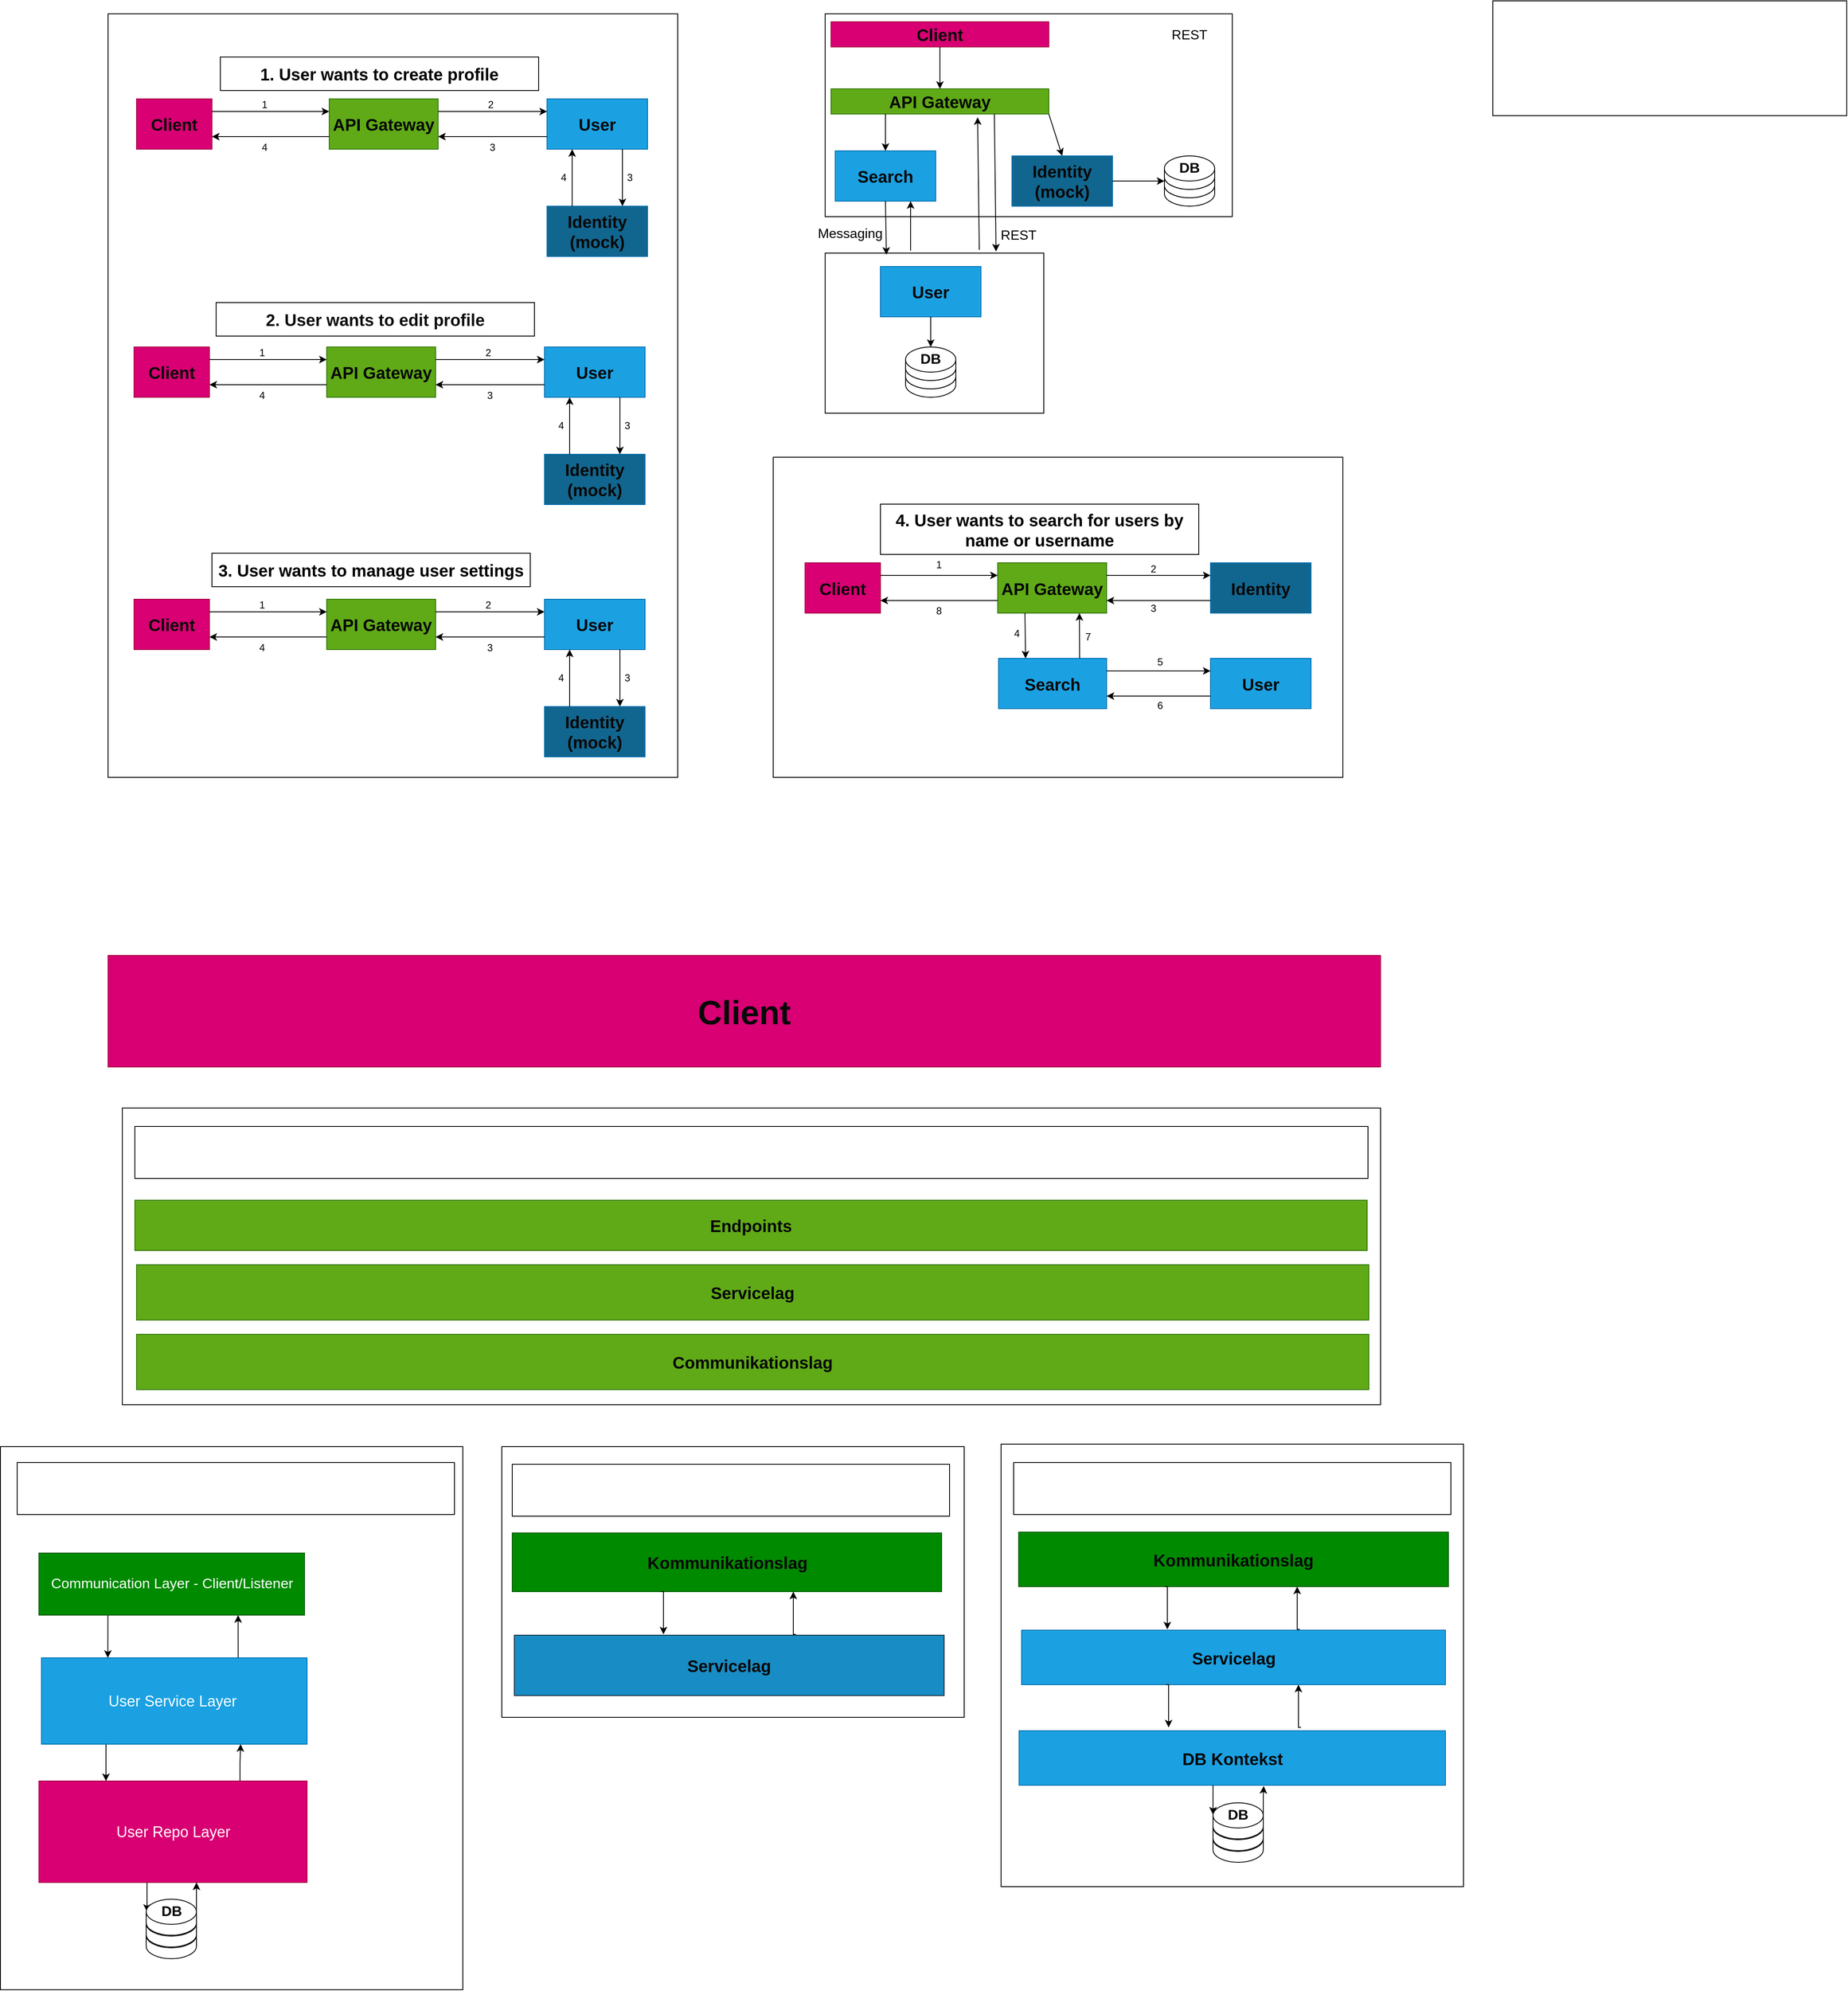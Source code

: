 <mxfile version="24.0.7" type="device">
  <diagram name="Page-1" id="fgIBBaPACrphNUb2yU_0">
    <mxGraphModel dx="1826" dy="351" grid="0" gridSize="10" guides="1" tooltips="1" connect="1" arrows="1" fold="1" page="0" pageScale="1" pageWidth="850" pageHeight="1100" math="0" shadow="0">
      <root>
        <mxCell id="0" />
        <mxCell id="1" parent="0" />
        <mxCell id="owzEQf_ZmD-1wl0CT55y-1" value="&lt;font color=&quot;#ffffff&quot;&gt;&lt;span style=&quot;font-size: 20px;&quot;&gt;&lt;b&gt;Search context&lt;/b&gt;&lt;/span&gt;&lt;/font&gt;" style="rounded=0;whiteSpace=wrap;html=1;flipV=0;flipH=1;direction=west;labelPosition=center;verticalLabelPosition=middle;align=center;verticalAlign=top;" vertex="1" parent="1">
          <mxGeometry x="982" y="763" width="261" height="191" as="geometry" />
        </mxCell>
        <mxCell id="bLynz7AUmZi9n8IFfakY-3" value="&lt;font color=&quot;#ffffff&quot;&gt;&lt;span style=&quot;font-size: 20px;&quot;&gt;&lt;b&gt;Search context&lt;/b&gt;&lt;/span&gt;&lt;/font&gt;" style="rounded=0;whiteSpace=wrap;html=1;flipV=0;flipH=1;direction=west;labelPosition=center;verticalLabelPosition=middle;align=center;verticalAlign=top;" parent="1" vertex="1">
          <mxGeometry x="1779" y="462" width="422.5" height="137" as="geometry" />
        </mxCell>
        <mxCell id="bLynz7AUmZi9n8IFfakY-1" value="&lt;font color=&quot;#ffffff&quot;&gt;&lt;span style=&quot;font-size: 20px;&quot;&gt;&lt;b&gt;Search context&lt;/b&gt;&lt;/span&gt;&lt;/font&gt;" style="rounded=0;whiteSpace=wrap;html=1;flipV=0;flipH=1;direction=west;labelPosition=center;verticalLabelPosition=middle;align=center;verticalAlign=top;" parent="1" vertex="1">
          <mxGeometry x="982" y="477.5" width="486" height="242" as="geometry" />
        </mxCell>
        <mxCell id="kWf70IJN_p3yiQGSxXuf-264" value="" style="rounded=0;whiteSpace=wrap;html=1;" parent="1" vertex="1">
          <mxGeometry x="1192" y="2184" width="552" height="528" as="geometry" />
        </mxCell>
        <mxCell id="kWf70IJN_p3yiQGSxXuf-134" value="&lt;font color=&quot;#ffffff&quot;&gt;&lt;span style=&quot;font-size: 20px;&quot;&gt;&lt;b&gt;Search context&lt;/b&gt;&lt;/span&gt;&lt;/font&gt;" style="rounded=0;whiteSpace=wrap;html=1;flipV=0;flipH=1;direction=west;labelPosition=center;verticalLabelPosition=middle;align=center;verticalAlign=top;" parent="1" vertex="1">
          <mxGeometry x="920" y="1006.5" width="680" height="382" as="geometry" />
        </mxCell>
        <mxCell id="kWf70IJN_p3yiQGSxXuf-133" value="&lt;font color=&quot;#ffffff&quot; size=&quot;1&quot;&gt;&lt;b style=&quot;font-size: 20px;&quot;&gt;User management context&lt;/b&gt;&lt;/font&gt;" style="rounded=0;whiteSpace=wrap;html=1;flipV=0;flipH=1;direction=west;labelPosition=center;verticalLabelPosition=middle;align=center;verticalAlign=top;" parent="1" vertex="1">
          <mxGeometry x="126" y="477.5" width="680" height="911" as="geometry" />
        </mxCell>
        <mxCell id="kWf70IJN_p3yiQGSxXuf-58" value="&lt;font size=&quot;1&quot; color=&quot;#080808&quot;&gt;&lt;b style=&quot;font-size: 20px;&quot;&gt;User&lt;/b&gt;&lt;/font&gt;" style="rounded=0;whiteSpace=wrap;html=1;fillColor=#1ba1e2;fontColor=#ffffff;strokeColor=#006EAF;" parent="1" vertex="1">
          <mxGeometry x="1048" y="779" width="120" height="60" as="geometry" />
        </mxCell>
        <mxCell id="kWf70IJN_p3yiQGSxXuf-60" value="&lt;font size=&quot;1&quot; color=&quot;#080808&quot;&gt;&lt;b style=&quot;font-size: 20px;&quot;&gt;Search&lt;/b&gt;&lt;/font&gt;" style="rounded=0;whiteSpace=wrap;html=1;fillColor=#1ba1e2;fontColor=#ffffff;strokeColor=#006EAF;" parent="1" vertex="1">
          <mxGeometry x="994" y="641" width="120" height="60" as="geometry" />
        </mxCell>
        <mxCell id="kWf70IJN_p3yiQGSxXuf-62" value="&lt;font size=&quot;1&quot; color=&quot;#080808&quot;&gt;&lt;b style=&quot;font-size: 20px;&quot;&gt;API Gateway&lt;/b&gt;&lt;/font&gt;" style="rounded=0;whiteSpace=wrap;html=1;fillColor=#60a917;fontColor=#ffffff;strokeColor=#2D7600;flipV=0;flipH=1;direction=west;labelPosition=center;verticalLabelPosition=middle;align=center;verticalAlign=middle;" parent="1" vertex="1">
          <mxGeometry x="989" y="567" width="260" height="30" as="geometry" />
        </mxCell>
        <mxCell id="kWf70IJN_p3yiQGSxXuf-64" value="&lt;font size=&quot;1&quot; color=&quot;#080808&quot;&gt;&lt;b style=&quot;font-size: 20px;&quot;&gt;Client&lt;/b&gt;&lt;/font&gt;" style="rounded=0;whiteSpace=wrap;html=1;fillColor=#d80073;fontColor=#ffffff;strokeColor=#A50040;flipV=0;flipH=1;direction=west;labelPosition=center;verticalLabelPosition=middle;align=center;verticalAlign=middle;" parent="1" vertex="1">
          <mxGeometry x="989" y="487" width="260" height="30" as="geometry" />
        </mxCell>
        <mxCell id="kWf70IJN_p3yiQGSxXuf-65" value="" style="endArrow=classic;html=1;rounded=0;exitX=0.5;exitY=0;exitDx=0;exitDy=0;entryX=0.5;entryY=1;entryDx=0;entryDy=0;" parent="1" source="kWf70IJN_p3yiQGSxXuf-64" target="kWf70IJN_p3yiQGSxXuf-62" edge="1">
          <mxGeometry width="50" height="50" relative="1" as="geometry">
            <mxPoint x="1321" y="687" as="sourcePoint" />
            <mxPoint x="1371" y="637" as="targetPoint" />
          </mxGeometry>
        </mxCell>
        <mxCell id="kWf70IJN_p3yiQGSxXuf-69" value="&lt;font size=&quot;1&quot;&gt;&lt;b style=&quot;font-size: 20px;&quot;&gt;1. User wants to create profile&lt;/b&gt;&lt;/font&gt;" style="rounded=0;whiteSpace=wrap;html=1;flipV=0;flipH=1;direction=west;labelPosition=center;verticalLabelPosition=middle;align=center;verticalAlign=middle;" parent="1" vertex="1">
          <mxGeometry x="260" y="529" width="380" height="40" as="geometry" />
        </mxCell>
        <mxCell id="kWf70IJN_p3yiQGSxXuf-70" value="&lt;font size=&quot;1&quot; color=&quot;#080808&quot;&gt;&lt;b style=&quot;font-size: 20px;&quot;&gt;Client&lt;/b&gt;&lt;/font&gt;" style="rounded=0;whiteSpace=wrap;html=1;fillColor=#d80073;fontColor=#ffffff;strokeColor=#A50040;flipV=0;flipH=1;direction=west;labelPosition=center;verticalLabelPosition=middle;align=center;verticalAlign=middle;" parent="1" vertex="1">
          <mxGeometry x="160" y="579" width="90" height="60" as="geometry" />
        </mxCell>
        <mxCell id="kWf70IJN_p3yiQGSxXuf-71" value="&lt;font size=&quot;1&quot; color=&quot;#080808&quot;&gt;&lt;b style=&quot;font-size: 20px;&quot;&gt;API Gateway&lt;/b&gt;&lt;/font&gt;" style="rounded=0;whiteSpace=wrap;html=1;fillColor=#60a917;fontColor=#ffffff;strokeColor=#2D7600;flipV=0;flipH=1;direction=west;labelPosition=center;verticalLabelPosition=middle;align=center;verticalAlign=middle;" parent="1" vertex="1">
          <mxGeometry x="390" y="579" width="130" height="60" as="geometry" />
        </mxCell>
        <mxCell id="kWf70IJN_p3yiQGSxXuf-72" value="" style="endArrow=classic;html=1;rounded=0;exitX=0;exitY=0.75;exitDx=0;exitDy=0;entryX=1;entryY=0.75;entryDx=0;entryDy=0;" parent="1" source="kWf70IJN_p3yiQGSxXuf-70" target="kWf70IJN_p3yiQGSxXuf-71" edge="1">
          <mxGeometry width="50" height="50" relative="1" as="geometry">
            <mxPoint x="570" y="709" as="sourcePoint" />
            <mxPoint x="620" y="659" as="targetPoint" />
          </mxGeometry>
        </mxCell>
        <mxCell id="kWf70IJN_p3yiQGSxXuf-73" value="" style="shape=cylinder3;whiteSpace=wrap;html=1;boundedLbl=1;backgroundOutline=1;size=15;" parent="1" vertex="1">
          <mxGeometry x="1078" y="895" width="60" height="40" as="geometry" />
        </mxCell>
        <mxCell id="kWf70IJN_p3yiQGSxXuf-76" value="" style="shape=cylinder3;whiteSpace=wrap;html=1;boundedLbl=1;backgroundOutline=1;size=15;" parent="1" vertex="1">
          <mxGeometry x="1078" y="885" width="60" height="40" as="geometry" />
        </mxCell>
        <mxCell id="kWf70IJN_p3yiQGSxXuf-77" value="" style="shape=cylinder3;whiteSpace=wrap;html=1;boundedLbl=1;backgroundOutline=1;size=15;" parent="1" vertex="1">
          <mxGeometry x="1078" y="875" width="60" height="40" as="geometry" />
        </mxCell>
        <mxCell id="kWf70IJN_p3yiQGSxXuf-79" value="" style="endArrow=classic;html=1;rounded=0;exitX=0.5;exitY=1;exitDx=0;exitDy=0;entryX=0.5;entryY=0;entryDx=0;entryDy=0;entryPerimeter=0;" parent="1" source="kWf70IJN_p3yiQGSxXuf-58" target="kWf70IJN_p3yiQGSxXuf-77" edge="1">
          <mxGeometry width="50" height="50" relative="1" as="geometry">
            <mxPoint x="1108" y="835" as="sourcePoint" />
            <mxPoint x="1308" y="885" as="targetPoint" />
          </mxGeometry>
        </mxCell>
        <mxCell id="kWf70IJN_p3yiQGSxXuf-80" value="&lt;b&gt;&lt;font style=&quot;font-size: 17px;&quot;&gt;DB&lt;/font&gt;&lt;/b&gt;" style="text;html=1;strokeColor=none;fillColor=none;align=center;verticalAlign=middle;whiteSpace=wrap;rounded=0;" parent="1" vertex="1">
          <mxGeometry x="1078" y="875" width="60" height="30" as="geometry" />
        </mxCell>
        <mxCell id="kWf70IJN_p3yiQGSxXuf-81" value="&lt;font size=&quot;1&quot; color=&quot;#080808&quot;&gt;&lt;b style=&quot;font-size: 20px;&quot;&gt;User&lt;/b&gt;&lt;/font&gt;" style="rounded=0;whiteSpace=wrap;html=1;fillColor=#1ba1e2;fontColor=#ffffff;strokeColor=#006EAF;" parent="1" vertex="1">
          <mxGeometry x="650" y="579" width="120" height="60" as="geometry" />
        </mxCell>
        <mxCell id="kWf70IJN_p3yiQGSxXuf-82" value="" style="endArrow=classic;html=1;rounded=0;exitX=0;exitY=0.75;exitDx=0;exitDy=0;entryX=0;entryY=0.25;entryDx=0;entryDy=0;" parent="1" source="kWf70IJN_p3yiQGSxXuf-71" target="kWf70IJN_p3yiQGSxXuf-81" edge="1">
          <mxGeometry width="50" height="50" relative="1" as="geometry">
            <mxPoint x="590" y="749" as="sourcePoint" />
            <mxPoint x="640" y="699" as="targetPoint" />
          </mxGeometry>
        </mxCell>
        <mxCell id="kWf70IJN_p3yiQGSxXuf-85" value="&lt;font color=&quot;#0d0d0d&quot; size=&quot;1&quot;&gt;&lt;b style=&quot;font-size: 20px;&quot;&gt;2. User wants to edit profile&lt;/b&gt;&lt;/font&gt;" style="rounded=0;whiteSpace=wrap;html=1;flipV=0;flipH=1;direction=west;labelPosition=center;verticalLabelPosition=middle;align=center;verticalAlign=middle;" parent="1" vertex="1">
          <mxGeometry x="255" y="822" width="380" height="40" as="geometry" />
        </mxCell>
        <mxCell id="kWf70IJN_p3yiQGSxXuf-86" value="&lt;font size=&quot;1&quot;&gt;&lt;b style=&quot;font-size: 20px;&quot;&gt;3. User wants to manage user settings&lt;/b&gt;&lt;/font&gt;" style="rounded=0;whiteSpace=wrap;html=1;flipV=0;flipH=1;direction=west;labelPosition=center;verticalLabelPosition=middle;align=center;verticalAlign=middle;" parent="1" vertex="1">
          <mxGeometry x="250" y="1121" width="380" height="40" as="geometry" />
        </mxCell>
        <mxCell id="kWf70IJN_p3yiQGSxXuf-104" value="" style="endArrow=classic;html=1;rounded=0;entryX=0;entryY=0.25;entryDx=0;entryDy=0;exitX=0;exitY=0.75;exitDx=0;exitDy=0;" parent="1" source="kWf70IJN_p3yiQGSxXuf-81" target="kWf70IJN_p3yiQGSxXuf-71" edge="1">
          <mxGeometry width="50" height="50" relative="1" as="geometry">
            <mxPoint x="550" y="669" as="sourcePoint" />
            <mxPoint x="600" y="619" as="targetPoint" />
          </mxGeometry>
        </mxCell>
        <mxCell id="kWf70IJN_p3yiQGSxXuf-105" value="" style="endArrow=classic;html=1;rounded=0;entryX=0;entryY=0.25;entryDx=0;entryDy=0;exitX=1;exitY=0.25;exitDx=0;exitDy=0;" parent="1" source="kWf70IJN_p3yiQGSxXuf-71" target="kWf70IJN_p3yiQGSxXuf-70" edge="1">
          <mxGeometry width="50" height="50" relative="1" as="geometry">
            <mxPoint x="330" y="669" as="sourcePoint" />
            <mxPoint x="380" y="619" as="targetPoint" />
          </mxGeometry>
        </mxCell>
        <mxCell id="kWf70IJN_p3yiQGSxXuf-120" value="&lt;font size=&quot;1&quot;&gt;&lt;b style=&quot;font-size: 20px;&quot;&gt;4. User wants to search for users by name or username&lt;/b&gt;&lt;/font&gt;" style="rounded=0;whiteSpace=wrap;html=1;flipV=0;flipH=1;direction=west;labelPosition=center;verticalLabelPosition=middle;align=center;verticalAlign=middle;" parent="1" vertex="1">
          <mxGeometry x="1048" y="1062.5" width="380" height="60" as="geometry" />
        </mxCell>
        <mxCell id="kWf70IJN_p3yiQGSxXuf-121" value="&lt;font size=&quot;1&quot; color=&quot;#080808&quot;&gt;&lt;b style=&quot;font-size: 20px;&quot;&gt;Client&lt;/b&gt;&lt;/font&gt;" style="rounded=0;whiteSpace=wrap;html=1;fillColor=#d80073;fontColor=#ffffff;strokeColor=#A50040;flipV=0;flipH=1;direction=west;labelPosition=center;verticalLabelPosition=middle;align=center;verticalAlign=middle;" parent="1" vertex="1">
          <mxGeometry x="958" y="1132.5" width="90" height="60" as="geometry" />
        </mxCell>
        <mxCell id="kWf70IJN_p3yiQGSxXuf-122" value="&lt;font size=&quot;1&quot; color=&quot;#080808&quot;&gt;&lt;b style=&quot;font-size: 20px;&quot;&gt;API Gateway&lt;/b&gt;&lt;/font&gt;" style="rounded=0;whiteSpace=wrap;html=1;fillColor=#60a917;fontColor=#ffffff;strokeColor=#2D7600;flipV=0;flipH=1;direction=west;labelPosition=center;verticalLabelPosition=middle;align=center;verticalAlign=middle;" parent="1" vertex="1">
          <mxGeometry x="1188" y="1132.5" width="130" height="60" as="geometry" />
        </mxCell>
        <mxCell id="kWf70IJN_p3yiQGSxXuf-123" value="" style="endArrow=classic;html=1;rounded=0;exitX=0;exitY=0.75;exitDx=0;exitDy=0;entryX=1;entryY=0.75;entryDx=0;entryDy=0;" parent="1" source="kWf70IJN_p3yiQGSxXuf-121" target="kWf70IJN_p3yiQGSxXuf-122" edge="1">
          <mxGeometry width="50" height="50" relative="1" as="geometry">
            <mxPoint x="1368" y="1262.5" as="sourcePoint" />
            <mxPoint x="1418" y="1212.5" as="targetPoint" />
          </mxGeometry>
        </mxCell>
        <mxCell id="kWf70IJN_p3yiQGSxXuf-124" value="&lt;font size=&quot;1&quot; color=&quot;#080808&quot;&gt;&lt;b style=&quot;font-size: 20px;&quot;&gt;Search&lt;/b&gt;&lt;/font&gt;" style="rounded=0;whiteSpace=wrap;html=1;fillColor=#1ba1e2;fontColor=#ffffff;strokeColor=#006EAF;" parent="1" vertex="1">
          <mxGeometry x="1189" y="1246.5" width="129" height="60" as="geometry" />
        </mxCell>
        <mxCell id="kWf70IJN_p3yiQGSxXuf-125" value="" style="endArrow=classic;html=1;rounded=0;exitX=0.75;exitY=0;exitDx=0;exitDy=0;entryX=0.25;entryY=0;entryDx=0;entryDy=0;" parent="1" source="kWf70IJN_p3yiQGSxXuf-122" target="kWf70IJN_p3yiQGSxXuf-124" edge="1">
          <mxGeometry width="50" height="50" relative="1" as="geometry">
            <mxPoint x="1388" y="1302.5" as="sourcePoint" />
            <mxPoint x="1438" y="1252.5" as="targetPoint" />
          </mxGeometry>
        </mxCell>
        <mxCell id="kWf70IJN_p3yiQGSxXuf-127" value="" style="endArrow=classic;html=1;rounded=0;entryX=0;entryY=0.25;entryDx=0;entryDy=0;exitX=1;exitY=0.25;exitDx=0;exitDy=0;" parent="1" source="kWf70IJN_p3yiQGSxXuf-122" target="kWf70IJN_p3yiQGSxXuf-121" edge="1">
          <mxGeometry width="50" height="50" relative="1" as="geometry">
            <mxPoint x="1128" y="1222.5" as="sourcePoint" />
            <mxPoint x="1178" y="1172.5" as="targetPoint" />
          </mxGeometry>
        </mxCell>
        <mxCell id="kWf70IJN_p3yiQGSxXuf-128" value="&lt;font size=&quot;1&quot; color=&quot;#080808&quot;&gt;&lt;b style=&quot;font-size: 20px;&quot;&gt;User&lt;/b&gt;&lt;/font&gt;" style="rounded=0;whiteSpace=wrap;html=1;fillColor=#1ba1e2;fontColor=#ffffff;strokeColor=#006EAF;" parent="1" vertex="1">
          <mxGeometry x="1442" y="1246.5" width="120" height="60" as="geometry" />
        </mxCell>
        <mxCell id="kWf70IJN_p3yiQGSxXuf-129" value="" style="endArrow=classic;html=1;rounded=0;entryX=0;entryY=0.25;entryDx=0;entryDy=0;exitX=1;exitY=0.25;exitDx=0;exitDy=0;" parent="1" source="kWf70IJN_p3yiQGSxXuf-124" target="kWf70IJN_p3yiQGSxXuf-128" edge="1">
          <mxGeometry width="50" height="50" relative="1" as="geometry">
            <mxPoint x="1321" y="1290.5" as="sourcePoint" />
            <mxPoint x="1458" y="1157.5" as="targetPoint" />
          </mxGeometry>
        </mxCell>
        <mxCell id="kWf70IJN_p3yiQGSxXuf-131" value="" style="endArrow=classic;html=1;rounded=0;exitX=0.75;exitY=0;exitDx=0;exitDy=0;entryX=0.25;entryY=0;entryDx=0;entryDy=0;" parent="1" source="kWf70IJN_p3yiQGSxXuf-124" target="kWf70IJN_p3yiQGSxXuf-122" edge="1">
          <mxGeometry width="50" height="50" relative="1" as="geometry">
            <mxPoint x="1488" y="1242.5" as="sourcePoint" />
            <mxPoint x="1488" y="1202.5" as="targetPoint" />
          </mxGeometry>
        </mxCell>
        <mxCell id="kWf70IJN_p3yiQGSxXuf-142" value="&lt;font size=&quot;1&quot; color=&quot;#080808&quot;&gt;&lt;b style=&quot;font-size: 20px;&quot;&gt;Identity&lt;/b&gt;&lt;/font&gt;" style="rounded=0;whiteSpace=wrap;html=1;fillColor=#11668F;fontColor=#ffffff;strokeColor=#006EAF;" parent="1" vertex="1">
          <mxGeometry x="1442" y="1132.5" width="120" height="60" as="geometry" />
        </mxCell>
        <mxCell id="kWf70IJN_p3yiQGSxXuf-143" value="" style="endArrow=classic;html=1;rounded=0;exitX=0;exitY=0.75;exitDx=0;exitDy=0;entryX=0;entryY=0.25;entryDx=0;entryDy=0;" parent="1" source="kWf70IJN_p3yiQGSxXuf-122" target="kWf70IJN_p3yiQGSxXuf-142" edge="1">
          <mxGeometry width="50" height="50" relative="1" as="geometry">
            <mxPoint x="1389" y="1184.5" as="sourcePoint" />
            <mxPoint x="1439" y="1134.5" as="targetPoint" />
          </mxGeometry>
        </mxCell>
        <mxCell id="kWf70IJN_p3yiQGSxXuf-144" value="1" style="text;html=1;strokeColor=none;fillColor=none;align=center;verticalAlign=middle;whiteSpace=wrap;rounded=0;" parent="1" vertex="1">
          <mxGeometry x="1088" y="1119.5" width="60" height="30" as="geometry" />
        </mxCell>
        <mxCell id="kWf70IJN_p3yiQGSxXuf-145" value="2" style="text;html=1;strokeColor=none;fillColor=none;align=center;verticalAlign=middle;whiteSpace=wrap;rounded=0;" parent="1" vertex="1">
          <mxGeometry x="1344" y="1124.5" width="60" height="30" as="geometry" />
        </mxCell>
        <mxCell id="kWf70IJN_p3yiQGSxXuf-146" value="" style="endArrow=classic;html=1;rounded=0;entryX=0;entryY=0.25;entryDx=0;entryDy=0;exitX=0;exitY=0.75;exitDx=0;exitDy=0;" parent="1" source="kWf70IJN_p3yiQGSxXuf-142" target="kWf70IJN_p3yiQGSxXuf-122" edge="1">
          <mxGeometry width="50" height="50" relative="1" as="geometry">
            <mxPoint x="1369" y="1211.5" as="sourcePoint" />
            <mxPoint x="1419" y="1161.5" as="targetPoint" />
          </mxGeometry>
        </mxCell>
        <mxCell id="kWf70IJN_p3yiQGSxXuf-147" value="3" style="text;html=1;strokeColor=none;fillColor=none;align=center;verticalAlign=middle;whiteSpace=wrap;rounded=0;" parent="1" vertex="1">
          <mxGeometry x="1344" y="1171.5" width="60" height="30" as="geometry" />
        </mxCell>
        <mxCell id="kWf70IJN_p3yiQGSxXuf-150" value="" style="endArrow=classic;html=1;rounded=0;exitX=0;exitY=0.75;exitDx=0;exitDy=0;entryX=1;entryY=0.75;entryDx=0;entryDy=0;" parent="1" source="kWf70IJN_p3yiQGSxXuf-128" target="kWf70IJN_p3yiQGSxXuf-124" edge="1">
          <mxGeometry width="50" height="50" relative="1" as="geometry">
            <mxPoint x="1328" y="1271.5" as="sourcePoint" />
            <mxPoint x="1395" y="1316.5" as="targetPoint" />
          </mxGeometry>
        </mxCell>
        <mxCell id="kWf70IJN_p3yiQGSxXuf-151" value="4" style="text;html=1;strokeColor=none;fillColor=none;align=center;verticalAlign=middle;whiteSpace=wrap;rounded=0;" parent="1" vertex="1">
          <mxGeometry x="1181" y="1201.5" width="60" height="30" as="geometry" />
        </mxCell>
        <mxCell id="kWf70IJN_p3yiQGSxXuf-153" value="5" style="text;html=1;strokeColor=none;fillColor=none;align=center;verticalAlign=middle;whiteSpace=wrap;rounded=0;" parent="1" vertex="1">
          <mxGeometry x="1352" y="1235.5" width="60" height="30" as="geometry" />
        </mxCell>
        <mxCell id="kWf70IJN_p3yiQGSxXuf-154" value="6" style="text;html=1;strokeColor=none;fillColor=none;align=center;verticalAlign=middle;whiteSpace=wrap;rounded=0;" parent="1" vertex="1">
          <mxGeometry x="1352" y="1287.5" width="60" height="30" as="geometry" />
        </mxCell>
        <mxCell id="kWf70IJN_p3yiQGSxXuf-155" value="&lt;font size=&quot;1&quot; color=&quot;#080808&quot;&gt;&lt;b style=&quot;font-size: 20px;&quot;&gt;Identity&lt;br&gt;(mock)&lt;br&gt;&lt;/b&gt;&lt;/font&gt;" style="rounded=0;whiteSpace=wrap;html=1;fillColor=#11668F;fontColor=#ffffff;strokeColor=#006EAF;" parent="1" vertex="1">
          <mxGeometry x="1205" y="647" width="120" height="60" as="geometry" />
        </mxCell>
        <mxCell id="kWf70IJN_p3yiQGSxXuf-156" value="7" style="text;html=1;strokeColor=none;fillColor=none;align=center;verticalAlign=middle;whiteSpace=wrap;rounded=0;" parent="1" vertex="1">
          <mxGeometry x="1266" y="1205.5" width="60" height="30" as="geometry" />
        </mxCell>
        <mxCell id="kWf70IJN_p3yiQGSxXuf-157" value="8" style="text;html=1;strokeColor=none;fillColor=none;align=center;verticalAlign=middle;whiteSpace=wrap;rounded=0;" parent="1" vertex="1">
          <mxGeometry x="1088" y="1174.5" width="60" height="30" as="geometry" />
        </mxCell>
        <mxCell id="kWf70IJN_p3yiQGSxXuf-158" value="" style="shape=cylinder3;whiteSpace=wrap;html=1;boundedLbl=1;backgroundOutline=1;size=15;" parent="1" vertex="1">
          <mxGeometry x="1387" y="667" width="60" height="40" as="geometry" />
        </mxCell>
        <mxCell id="kWf70IJN_p3yiQGSxXuf-159" value="" style="shape=cylinder3;whiteSpace=wrap;html=1;boundedLbl=1;backgroundOutline=1;size=15;" parent="1" vertex="1">
          <mxGeometry x="1387" y="657" width="60" height="40" as="geometry" />
        </mxCell>
        <mxCell id="kWf70IJN_p3yiQGSxXuf-160" value="" style="shape=cylinder3;whiteSpace=wrap;html=1;boundedLbl=1;backgroundOutline=1;size=15;" parent="1" vertex="1">
          <mxGeometry x="1387" y="647" width="60" height="40" as="geometry" />
        </mxCell>
        <mxCell id="kWf70IJN_p3yiQGSxXuf-161" value="" style="endArrow=classic;html=1;rounded=0;entryX=0;entryY=1;entryDx=0;entryDy=0;exitX=1;exitY=0.5;exitDx=0;exitDy=0;" parent="1" target="kWf70IJN_p3yiQGSxXuf-162" edge="1" source="kWf70IJN_p3yiQGSxXuf-155">
          <mxGeometry width="50" height="50" relative="1" as="geometry">
            <mxPoint x="1417" y="594" as="sourcePoint" />
            <mxPoint x="1617" y="657" as="targetPoint" />
          </mxGeometry>
        </mxCell>
        <mxCell id="kWf70IJN_p3yiQGSxXuf-162" value="&lt;b&gt;&lt;font style=&quot;font-size: 17px;&quot;&gt;DB&lt;/font&gt;&lt;/b&gt;" style="text;html=1;strokeColor=none;fillColor=none;align=center;verticalAlign=middle;whiteSpace=wrap;rounded=0;" parent="1" vertex="1">
          <mxGeometry x="1387" y="647" width="60" height="30" as="geometry" />
        </mxCell>
        <mxCell id="kWf70IJN_p3yiQGSxXuf-163" value="&lt;font size=&quot;1&quot; color=&quot;#080808&quot;&gt;&lt;b style=&quot;font-size: 20px;&quot;&gt;Identity&lt;br&gt;(mock)&lt;br&gt;&lt;/b&gt;&lt;/font&gt;" style="rounded=0;whiteSpace=wrap;html=1;fillColor=#11668F;fontColor=#ffffff;strokeColor=#006EAF;" parent="1" vertex="1">
          <mxGeometry x="650" y="707" width="120" height="60" as="geometry" />
        </mxCell>
        <mxCell id="kWf70IJN_p3yiQGSxXuf-164" value="" style="endArrow=classic;html=1;rounded=0;exitX=0.75;exitY=1;exitDx=0;exitDy=0;entryX=0.75;entryY=0;entryDx=0;entryDy=0;" parent="1" source="kWf70IJN_p3yiQGSxXuf-81" target="kWf70IJN_p3yiQGSxXuf-163" edge="1">
          <mxGeometry width="50" height="50" relative="1" as="geometry">
            <mxPoint x="-10" y="593" as="sourcePoint" />
            <mxPoint x="40" y="543" as="targetPoint" />
          </mxGeometry>
        </mxCell>
        <mxCell id="kWf70IJN_p3yiQGSxXuf-165" value="" style="endArrow=classic;html=1;rounded=0;exitX=0.25;exitY=0;exitDx=0;exitDy=0;entryX=0.25;entryY=1;entryDx=0;entryDy=0;" parent="1" source="kWf70IJN_p3yiQGSxXuf-163" target="kWf70IJN_p3yiQGSxXuf-81" edge="1">
          <mxGeometry width="50" height="50" relative="1" as="geometry">
            <mxPoint x="750" y="649" as="sourcePoint" />
            <mxPoint x="694" y="677" as="targetPoint" />
          </mxGeometry>
        </mxCell>
        <mxCell id="kWf70IJN_p3yiQGSxXuf-166" value="1" style="text;html=1;strokeColor=none;fillColor=none;align=center;verticalAlign=middle;whiteSpace=wrap;rounded=0;" parent="1" vertex="1">
          <mxGeometry x="283" y="571" width="60" height="30" as="geometry" />
        </mxCell>
        <mxCell id="kWf70IJN_p3yiQGSxXuf-167" value="2" style="text;html=1;strokeColor=none;fillColor=none;align=center;verticalAlign=middle;whiteSpace=wrap;rounded=0;" parent="1" vertex="1">
          <mxGeometry x="553" y="571" width="60" height="30" as="geometry" />
        </mxCell>
        <mxCell id="kWf70IJN_p3yiQGSxXuf-168" value="3" style="text;html=1;strokeColor=none;fillColor=none;align=center;verticalAlign=middle;whiteSpace=wrap;rounded=0;" parent="1" vertex="1">
          <mxGeometry x="719" y="658" width="60" height="30" as="geometry" />
        </mxCell>
        <mxCell id="kWf70IJN_p3yiQGSxXuf-169" value="3" style="text;html=1;strokeColor=none;fillColor=none;align=center;verticalAlign=middle;whiteSpace=wrap;rounded=0;" parent="1" vertex="1">
          <mxGeometry x="555" y="622" width="60" height="30" as="geometry" />
        </mxCell>
        <mxCell id="kWf70IJN_p3yiQGSxXuf-170" value="4" style="text;html=1;strokeColor=none;fillColor=none;align=center;verticalAlign=middle;whiteSpace=wrap;rounded=0;" parent="1" vertex="1">
          <mxGeometry x="640" y="658" width="60" height="30" as="geometry" />
        </mxCell>
        <mxCell id="kWf70IJN_p3yiQGSxXuf-171" value="4" style="text;html=1;strokeColor=none;fillColor=none;align=center;verticalAlign=middle;whiteSpace=wrap;rounded=0;" parent="1" vertex="1">
          <mxGeometry x="283" y="622" width="60" height="30" as="geometry" />
        </mxCell>
        <mxCell id="kWf70IJN_p3yiQGSxXuf-186" value="&lt;font size=&quot;1&quot; color=&quot;#080808&quot;&gt;&lt;b style=&quot;font-size: 20px;&quot;&gt;Client&lt;/b&gt;&lt;/font&gt;" style="rounded=0;whiteSpace=wrap;html=1;fillColor=#d80073;fontColor=#ffffff;strokeColor=#A50040;flipV=0;flipH=1;direction=west;labelPosition=center;verticalLabelPosition=middle;align=center;verticalAlign=middle;" parent="1" vertex="1">
          <mxGeometry x="157" y="875" width="90" height="60" as="geometry" />
        </mxCell>
        <mxCell id="kWf70IJN_p3yiQGSxXuf-187" value="&lt;font size=&quot;1&quot; color=&quot;#080808&quot;&gt;&lt;b style=&quot;font-size: 20px;&quot;&gt;API Gateway&lt;/b&gt;&lt;/font&gt;" style="rounded=0;whiteSpace=wrap;html=1;fillColor=#60a917;fontColor=#ffffff;strokeColor=#2D7600;flipV=0;flipH=1;direction=west;labelPosition=center;verticalLabelPosition=middle;align=center;verticalAlign=middle;" parent="1" vertex="1">
          <mxGeometry x="387" y="875" width="130" height="60" as="geometry" />
        </mxCell>
        <mxCell id="kWf70IJN_p3yiQGSxXuf-188" value="" style="endArrow=classic;html=1;rounded=0;exitX=0;exitY=0.75;exitDx=0;exitDy=0;entryX=1;entryY=0.75;entryDx=0;entryDy=0;" parent="1" source="kWf70IJN_p3yiQGSxXuf-186" target="kWf70IJN_p3yiQGSxXuf-187" edge="1">
          <mxGeometry width="50" height="50" relative="1" as="geometry">
            <mxPoint x="567" y="1005" as="sourcePoint" />
            <mxPoint x="617" y="955" as="targetPoint" />
          </mxGeometry>
        </mxCell>
        <mxCell id="kWf70IJN_p3yiQGSxXuf-189" value="&lt;font size=&quot;1&quot; color=&quot;#080808&quot;&gt;&lt;b style=&quot;font-size: 20px;&quot;&gt;User&lt;/b&gt;&lt;/font&gt;" style="rounded=0;whiteSpace=wrap;html=1;fillColor=#1ba1e2;fontColor=#ffffff;strokeColor=#006EAF;" parent="1" vertex="1">
          <mxGeometry x="647" y="875" width="120" height="60" as="geometry" />
        </mxCell>
        <mxCell id="kWf70IJN_p3yiQGSxXuf-190" value="" style="endArrow=classic;html=1;rounded=0;exitX=0;exitY=0.75;exitDx=0;exitDy=0;entryX=0;entryY=0.25;entryDx=0;entryDy=0;" parent="1" source="kWf70IJN_p3yiQGSxXuf-187" target="kWf70IJN_p3yiQGSxXuf-189" edge="1">
          <mxGeometry width="50" height="50" relative="1" as="geometry">
            <mxPoint x="587" y="1045" as="sourcePoint" />
            <mxPoint x="637" y="995" as="targetPoint" />
          </mxGeometry>
        </mxCell>
        <mxCell id="kWf70IJN_p3yiQGSxXuf-191" value="" style="endArrow=classic;html=1;rounded=0;entryX=0;entryY=0.25;entryDx=0;entryDy=0;exitX=0;exitY=0.75;exitDx=0;exitDy=0;" parent="1" source="kWf70IJN_p3yiQGSxXuf-189" target="kWf70IJN_p3yiQGSxXuf-187" edge="1">
          <mxGeometry width="50" height="50" relative="1" as="geometry">
            <mxPoint x="547" y="965" as="sourcePoint" />
            <mxPoint x="597" y="915" as="targetPoint" />
          </mxGeometry>
        </mxCell>
        <mxCell id="kWf70IJN_p3yiQGSxXuf-192" value="" style="endArrow=classic;html=1;rounded=0;entryX=0;entryY=0.25;entryDx=0;entryDy=0;exitX=1;exitY=0.25;exitDx=0;exitDy=0;" parent="1" source="kWf70IJN_p3yiQGSxXuf-187" target="kWf70IJN_p3yiQGSxXuf-186" edge="1">
          <mxGeometry width="50" height="50" relative="1" as="geometry">
            <mxPoint x="327" y="965" as="sourcePoint" />
            <mxPoint x="377" y="915" as="targetPoint" />
          </mxGeometry>
        </mxCell>
        <mxCell id="kWf70IJN_p3yiQGSxXuf-193" value="&lt;font size=&quot;1&quot; color=&quot;#080808&quot;&gt;&lt;b style=&quot;font-size: 20px;&quot;&gt;Identity&lt;br&gt;(mock)&lt;br&gt;&lt;/b&gt;&lt;/font&gt;" style="rounded=0;whiteSpace=wrap;html=1;fillColor=#11668F;fontColor=#ffffff;strokeColor=#006EAF;" parent="1" vertex="1">
          <mxGeometry x="647" y="1003" width="120" height="60" as="geometry" />
        </mxCell>
        <mxCell id="kWf70IJN_p3yiQGSxXuf-194" value="" style="endArrow=classic;html=1;rounded=0;exitX=0.75;exitY=1;exitDx=0;exitDy=0;entryX=0.75;entryY=0;entryDx=0;entryDy=0;" parent="1" source="kWf70IJN_p3yiQGSxXuf-189" target="kWf70IJN_p3yiQGSxXuf-193" edge="1">
          <mxGeometry width="50" height="50" relative="1" as="geometry">
            <mxPoint x="-13" y="889" as="sourcePoint" />
            <mxPoint x="37" y="839" as="targetPoint" />
          </mxGeometry>
        </mxCell>
        <mxCell id="kWf70IJN_p3yiQGSxXuf-195" value="" style="endArrow=classic;html=1;rounded=0;exitX=0.25;exitY=0;exitDx=0;exitDy=0;entryX=0.25;entryY=1;entryDx=0;entryDy=0;" parent="1" source="kWf70IJN_p3yiQGSxXuf-193" target="kWf70IJN_p3yiQGSxXuf-189" edge="1">
          <mxGeometry width="50" height="50" relative="1" as="geometry">
            <mxPoint x="747" y="945" as="sourcePoint" />
            <mxPoint x="691" y="973" as="targetPoint" />
          </mxGeometry>
        </mxCell>
        <mxCell id="kWf70IJN_p3yiQGSxXuf-196" value="1" style="text;html=1;strokeColor=none;fillColor=none;align=center;verticalAlign=middle;whiteSpace=wrap;rounded=0;" parent="1" vertex="1">
          <mxGeometry x="280" y="867" width="60" height="30" as="geometry" />
        </mxCell>
        <mxCell id="kWf70IJN_p3yiQGSxXuf-197" value="2" style="text;html=1;strokeColor=none;fillColor=none;align=center;verticalAlign=middle;whiteSpace=wrap;rounded=0;" parent="1" vertex="1">
          <mxGeometry x="550" y="867" width="60" height="30" as="geometry" />
        </mxCell>
        <mxCell id="kWf70IJN_p3yiQGSxXuf-198" value="3" style="text;html=1;strokeColor=none;fillColor=none;align=center;verticalAlign=middle;whiteSpace=wrap;rounded=0;" parent="1" vertex="1">
          <mxGeometry x="716" y="954" width="60" height="30" as="geometry" />
        </mxCell>
        <mxCell id="kWf70IJN_p3yiQGSxXuf-199" value="3" style="text;html=1;strokeColor=none;fillColor=none;align=center;verticalAlign=middle;whiteSpace=wrap;rounded=0;" parent="1" vertex="1">
          <mxGeometry x="552" y="918" width="60" height="30" as="geometry" />
        </mxCell>
        <mxCell id="kWf70IJN_p3yiQGSxXuf-200" value="4" style="text;html=1;strokeColor=none;fillColor=none;align=center;verticalAlign=middle;whiteSpace=wrap;rounded=0;" parent="1" vertex="1">
          <mxGeometry x="637" y="954" width="60" height="30" as="geometry" />
        </mxCell>
        <mxCell id="kWf70IJN_p3yiQGSxXuf-201" value="4" style="text;html=1;strokeColor=none;fillColor=none;align=center;verticalAlign=middle;whiteSpace=wrap;rounded=0;" parent="1" vertex="1">
          <mxGeometry x="280" y="918" width="60" height="30" as="geometry" />
        </mxCell>
        <mxCell id="kWf70IJN_p3yiQGSxXuf-202" value="&lt;font size=&quot;1&quot; color=&quot;#080808&quot;&gt;&lt;b style=&quot;font-size: 20px;&quot;&gt;Client&lt;/b&gt;&lt;/font&gt;" style="rounded=0;whiteSpace=wrap;html=1;fillColor=#d80073;fontColor=#ffffff;strokeColor=#A50040;flipV=0;flipH=1;direction=west;labelPosition=center;verticalLabelPosition=middle;align=center;verticalAlign=middle;" parent="1" vertex="1">
          <mxGeometry x="157" y="1176" width="90" height="60" as="geometry" />
        </mxCell>
        <mxCell id="kWf70IJN_p3yiQGSxXuf-203" value="&lt;font size=&quot;1&quot; color=&quot;#080808&quot;&gt;&lt;b style=&quot;font-size: 20px;&quot;&gt;API Gateway&lt;/b&gt;&lt;/font&gt;" style="rounded=0;whiteSpace=wrap;html=1;fillColor=#60a917;fontColor=#ffffff;strokeColor=#2D7600;flipV=0;flipH=1;direction=west;labelPosition=center;verticalLabelPosition=middle;align=center;verticalAlign=middle;" parent="1" vertex="1">
          <mxGeometry x="387" y="1176" width="130" height="60" as="geometry" />
        </mxCell>
        <mxCell id="kWf70IJN_p3yiQGSxXuf-204" value="" style="endArrow=classic;html=1;rounded=0;exitX=0;exitY=0.75;exitDx=0;exitDy=0;entryX=1;entryY=0.75;entryDx=0;entryDy=0;" parent="1" source="kWf70IJN_p3yiQGSxXuf-202" target="kWf70IJN_p3yiQGSxXuf-203" edge="1">
          <mxGeometry width="50" height="50" relative="1" as="geometry">
            <mxPoint x="567" y="1306" as="sourcePoint" />
            <mxPoint x="617" y="1256" as="targetPoint" />
          </mxGeometry>
        </mxCell>
        <mxCell id="kWf70IJN_p3yiQGSxXuf-205" value="&lt;font size=&quot;1&quot; color=&quot;#080808&quot;&gt;&lt;b style=&quot;font-size: 20px;&quot;&gt;User&lt;/b&gt;&lt;/font&gt;" style="rounded=0;whiteSpace=wrap;html=1;fillColor=#1ba1e2;fontColor=#ffffff;strokeColor=#006EAF;" parent="1" vertex="1">
          <mxGeometry x="647" y="1176" width="120" height="60" as="geometry" />
        </mxCell>
        <mxCell id="kWf70IJN_p3yiQGSxXuf-206" value="" style="endArrow=classic;html=1;rounded=0;exitX=0;exitY=0.75;exitDx=0;exitDy=0;entryX=0;entryY=0.25;entryDx=0;entryDy=0;" parent="1" source="kWf70IJN_p3yiQGSxXuf-203" target="kWf70IJN_p3yiQGSxXuf-205" edge="1">
          <mxGeometry width="50" height="50" relative="1" as="geometry">
            <mxPoint x="587" y="1346" as="sourcePoint" />
            <mxPoint x="637" y="1296" as="targetPoint" />
          </mxGeometry>
        </mxCell>
        <mxCell id="kWf70IJN_p3yiQGSxXuf-207" value="" style="endArrow=classic;html=1;rounded=0;entryX=0;entryY=0.25;entryDx=0;entryDy=0;exitX=0;exitY=0.75;exitDx=0;exitDy=0;" parent="1" source="kWf70IJN_p3yiQGSxXuf-205" target="kWf70IJN_p3yiQGSxXuf-203" edge="1">
          <mxGeometry width="50" height="50" relative="1" as="geometry">
            <mxPoint x="547" y="1266" as="sourcePoint" />
            <mxPoint x="597" y="1216" as="targetPoint" />
          </mxGeometry>
        </mxCell>
        <mxCell id="kWf70IJN_p3yiQGSxXuf-208" value="" style="endArrow=classic;html=1;rounded=0;entryX=0;entryY=0.25;entryDx=0;entryDy=0;exitX=1;exitY=0.25;exitDx=0;exitDy=0;" parent="1" source="kWf70IJN_p3yiQGSxXuf-203" target="kWf70IJN_p3yiQGSxXuf-202" edge="1">
          <mxGeometry width="50" height="50" relative="1" as="geometry">
            <mxPoint x="327" y="1266" as="sourcePoint" />
            <mxPoint x="377" y="1216" as="targetPoint" />
          </mxGeometry>
        </mxCell>
        <mxCell id="kWf70IJN_p3yiQGSxXuf-209" value="&lt;font size=&quot;1&quot; color=&quot;#080808&quot;&gt;&lt;b style=&quot;font-size: 20px;&quot;&gt;Identity&lt;br&gt;(mock)&lt;br&gt;&lt;/b&gt;&lt;/font&gt;" style="rounded=0;whiteSpace=wrap;html=1;fillColor=#11668F;fontColor=#ffffff;strokeColor=#006EAF;" parent="1" vertex="1">
          <mxGeometry x="647" y="1304" width="120" height="60" as="geometry" />
        </mxCell>
        <mxCell id="kWf70IJN_p3yiQGSxXuf-210" value="" style="endArrow=classic;html=1;rounded=0;exitX=0.75;exitY=1;exitDx=0;exitDy=0;entryX=0.75;entryY=0;entryDx=0;entryDy=0;" parent="1" source="kWf70IJN_p3yiQGSxXuf-205" target="kWf70IJN_p3yiQGSxXuf-209" edge="1">
          <mxGeometry width="50" height="50" relative="1" as="geometry">
            <mxPoint x="-13" y="1190" as="sourcePoint" />
            <mxPoint x="37" y="1140" as="targetPoint" />
          </mxGeometry>
        </mxCell>
        <mxCell id="kWf70IJN_p3yiQGSxXuf-211" value="" style="endArrow=classic;html=1;rounded=0;exitX=0.25;exitY=0;exitDx=0;exitDy=0;entryX=0.25;entryY=1;entryDx=0;entryDy=0;" parent="1" source="kWf70IJN_p3yiQGSxXuf-209" target="kWf70IJN_p3yiQGSxXuf-205" edge="1">
          <mxGeometry width="50" height="50" relative="1" as="geometry">
            <mxPoint x="747" y="1246" as="sourcePoint" />
            <mxPoint x="691" y="1274" as="targetPoint" />
          </mxGeometry>
        </mxCell>
        <mxCell id="kWf70IJN_p3yiQGSxXuf-212" value="1" style="text;html=1;strokeColor=none;fillColor=none;align=center;verticalAlign=middle;whiteSpace=wrap;rounded=0;" parent="1" vertex="1">
          <mxGeometry x="280" y="1168" width="60" height="30" as="geometry" />
        </mxCell>
        <mxCell id="kWf70IJN_p3yiQGSxXuf-213" value="2" style="text;html=1;strokeColor=none;fillColor=none;align=center;verticalAlign=middle;whiteSpace=wrap;rounded=0;" parent="1" vertex="1">
          <mxGeometry x="550" y="1168" width="60" height="30" as="geometry" />
        </mxCell>
        <mxCell id="kWf70IJN_p3yiQGSxXuf-214" value="3" style="text;html=1;strokeColor=none;fillColor=none;align=center;verticalAlign=middle;whiteSpace=wrap;rounded=0;" parent="1" vertex="1">
          <mxGeometry x="716" y="1255" width="60" height="30" as="geometry" />
        </mxCell>
        <mxCell id="kWf70IJN_p3yiQGSxXuf-215" value="3" style="text;html=1;strokeColor=none;fillColor=none;align=center;verticalAlign=middle;whiteSpace=wrap;rounded=0;" parent="1" vertex="1">
          <mxGeometry x="552" y="1219" width="60" height="30" as="geometry" />
        </mxCell>
        <mxCell id="kWf70IJN_p3yiQGSxXuf-216" value="4" style="text;html=1;strokeColor=none;fillColor=none;align=center;verticalAlign=middle;whiteSpace=wrap;rounded=0;" parent="1" vertex="1">
          <mxGeometry x="637" y="1255" width="60" height="30" as="geometry" />
        </mxCell>
        <mxCell id="kWf70IJN_p3yiQGSxXuf-217" value="4" style="text;html=1;strokeColor=none;fillColor=none;align=center;verticalAlign=middle;whiteSpace=wrap;rounded=0;" parent="1" vertex="1">
          <mxGeometry x="280" y="1219" width="60" height="30" as="geometry" />
        </mxCell>
        <mxCell id="kWf70IJN_p3yiQGSxXuf-218" value="" style="rounded=0;whiteSpace=wrap;html=1;" parent="1" vertex="1">
          <mxGeometry x="-2.5" y="2187" width="552" height="648" as="geometry" />
        </mxCell>
        <mxCell id="kWf70IJN_p3yiQGSxXuf-219" style="edgeStyle=orthogonalEdgeStyle;rounded=0;orthogonalLoop=1;jettySize=auto;html=1;exitX=0.25;exitY=1;exitDx=0;exitDy=0;entryX=0.25;entryY=0;entryDx=0;entryDy=0;" parent="1" source="kWf70IJN_p3yiQGSxXuf-220" target="kWf70IJN_p3yiQGSxXuf-223" edge="1">
          <mxGeometry relative="1" as="geometry">
            <Array as="points">
              <mxPoint x="125.5" y="2388" />
            </Array>
          </mxGeometry>
        </mxCell>
        <mxCell id="kWf70IJN_p3yiQGSxXuf-220" value="Communication Layer - Client/Listener" style="rounded=0;whiteSpace=wrap;html=1;fontSize=17;fillColor=#008a00;fontColor=#ffffff;strokeColor=#005700;" parent="1" vertex="1">
          <mxGeometry x="43.5" y="2314" width="317" height="74" as="geometry" />
        </mxCell>
        <mxCell id="kWf70IJN_p3yiQGSxXuf-221" style="edgeStyle=orthogonalEdgeStyle;rounded=0;orthogonalLoop=1;jettySize=auto;html=1;exitX=0.25;exitY=1;exitDx=0;exitDy=0;entryX=0.25;entryY=0;entryDx=0;entryDy=0;" parent="1" source="kWf70IJN_p3yiQGSxXuf-223" target="kWf70IJN_p3yiQGSxXuf-226" edge="1">
          <mxGeometry relative="1" as="geometry">
            <Array as="points">
              <mxPoint x="123.5" y="2542" />
            </Array>
          </mxGeometry>
        </mxCell>
        <mxCell id="kWf70IJN_p3yiQGSxXuf-222" style="edgeStyle=orthogonalEdgeStyle;rounded=0;orthogonalLoop=1;jettySize=auto;html=1;exitX=0.75;exitY=0;exitDx=0;exitDy=0;entryX=0.75;entryY=1;entryDx=0;entryDy=0;" parent="1" source="kWf70IJN_p3yiQGSxXuf-223" target="kWf70IJN_p3yiQGSxXuf-220" edge="1">
          <mxGeometry relative="1" as="geometry">
            <Array as="points">
              <mxPoint x="281.5" y="2439" />
            </Array>
          </mxGeometry>
        </mxCell>
        <mxCell id="kWf70IJN_p3yiQGSxXuf-223" value="User Service Layer&amp;nbsp;" style="rounded=0;whiteSpace=wrap;html=1;fontSize=18;fillColor=#1ba1e2;fontColor=#ffffff;strokeColor=#006EAF;" parent="1" vertex="1">
          <mxGeometry x="46.5" y="2439" width="317" height="103" as="geometry" />
        </mxCell>
        <mxCell id="kWf70IJN_p3yiQGSxXuf-224" style="edgeStyle=orthogonalEdgeStyle;rounded=0;orthogonalLoop=1;jettySize=auto;html=1;exitX=0.25;exitY=1;exitDx=0;exitDy=0;entryX=0;entryY=0.5;entryDx=0;entryDy=0;" parent="1" target="kWf70IJN_p3yiQGSxXuf-231" edge="1">
          <mxGeometry relative="1" as="geometry">
            <Array as="points">
              <mxPoint x="172.52" y="2707" />
              <mxPoint x="172.52" y="2742" />
            </Array>
            <mxPoint x="197.52" y="2707" as="sourcePoint" />
          </mxGeometry>
        </mxCell>
        <mxCell id="kWf70IJN_p3yiQGSxXuf-225" style="edgeStyle=orthogonalEdgeStyle;rounded=0;orthogonalLoop=1;jettySize=auto;html=1;exitX=0.75;exitY=0;exitDx=0;exitDy=0;entryX=0.75;entryY=1;entryDx=0;entryDy=0;" parent="1" source="kWf70IJN_p3yiQGSxXuf-226" target="kWf70IJN_p3yiQGSxXuf-223" edge="1">
          <mxGeometry relative="1" as="geometry" />
        </mxCell>
        <mxCell id="kWf70IJN_p3yiQGSxXuf-226" value="User Repo Layer" style="rounded=0;whiteSpace=wrap;html=1;fontSize=18;fillColor=#d80073;fontColor=#ffffff;strokeColor=#A50040;" parent="1" vertex="1">
          <mxGeometry x="43.5" y="2586" width="320" height="121" as="geometry" />
        </mxCell>
        <mxCell id="kWf70IJN_p3yiQGSxXuf-227" value="" style="shape=cylinder3;whiteSpace=wrap;html=1;boundedLbl=1;backgroundOutline=1;size=15;" parent="1" vertex="1">
          <mxGeometry x="171.52" y="2755" width="60" height="43" as="geometry" />
        </mxCell>
        <mxCell id="kWf70IJN_p3yiQGSxXuf-228" value="" style="shape=cylinder3;whiteSpace=wrap;html=1;boundedLbl=1;backgroundOutline=1;size=15;" parent="1" vertex="1">
          <mxGeometry x="171.52" y="2741" width="60" height="43" as="geometry" />
        </mxCell>
        <mxCell id="kWf70IJN_p3yiQGSxXuf-229" value="" style="shape=cylinder3;whiteSpace=wrap;html=1;boundedLbl=1;backgroundOutline=1;size=15;" parent="1" vertex="1">
          <mxGeometry x="171.52" y="2727" width="60" height="43" as="geometry" />
        </mxCell>
        <mxCell id="kWf70IJN_p3yiQGSxXuf-230" style="edgeStyle=orthogonalEdgeStyle;rounded=0;orthogonalLoop=1;jettySize=auto;html=1;exitX=1;exitY=0.5;exitDx=0;exitDy=0;" parent="1" source="kWf70IJN_p3yiQGSxXuf-231" edge="1">
          <mxGeometry relative="1" as="geometry">
            <Array as="points">
              <mxPoint x="231.52" y="2719" />
              <mxPoint x="231.52" y="2719" />
            </Array>
            <mxPoint x="231.544" y="2707" as="targetPoint" />
          </mxGeometry>
        </mxCell>
        <mxCell id="kWf70IJN_p3yiQGSxXuf-231" value="&lt;b&gt;&lt;font style=&quot;font-size: 17px;&quot;&gt;DB&lt;/font&gt;&lt;/b&gt;" style="text;html=1;strokeColor=none;fillColor=none;align=center;verticalAlign=middle;whiteSpace=wrap;rounded=0;" parent="1" vertex="1">
          <mxGeometry x="171.52" y="2727" width="60" height="30" as="geometry" />
        </mxCell>
        <mxCell id="kWf70IJN_p3yiQGSxXuf-232" value="&lt;font size=&quot;1&quot; color=&quot;#ffffff&quot;&gt;&lt;b style=&quot;font-size: 32px;&quot;&gt;User Service&lt;/b&gt;&lt;/font&gt;" style="rounded=0;whiteSpace=wrap;html=1;flipV=0;flipH=1;direction=west;labelPosition=center;verticalLabelPosition=middle;align=center;verticalAlign=middle;" parent="1" vertex="1">
          <mxGeometry x="17.5" y="2206" width="522" height="62" as="geometry" />
        </mxCell>
        <mxCell id="kWf70IJN_p3yiQGSxXuf-233" value="&lt;font size=&quot;1&quot; color=&quot;#080808&quot;&gt;&lt;b style=&quot;font-size: 40px;&quot;&gt;Client&lt;/b&gt;&lt;/font&gt;" style="rounded=0;whiteSpace=wrap;html=1;fillColor=#d80073;fontColor=#ffffff;strokeColor=#A50040;flipV=0;flipH=1;direction=west;labelPosition=center;verticalLabelPosition=middle;align=center;verticalAlign=middle;" parent="1" vertex="1">
          <mxGeometry x="126" y="1601" width="1519" height="133" as="geometry" />
        </mxCell>
        <mxCell id="kWf70IJN_p3yiQGSxXuf-234" value="" style="rounded=0;whiteSpace=wrap;html=1;" parent="1" vertex="1">
          <mxGeometry x="596" y="2187" width="552" height="323" as="geometry" />
        </mxCell>
        <mxCell id="kWf70IJN_p3yiQGSxXuf-249" value="&lt;font size=&quot;1&quot; color=&quot;#ffffff&quot;&gt;&lt;b style=&quot;font-size: 32px;&quot;&gt;Search Service&lt;/b&gt;&lt;/font&gt;" style="rounded=0;whiteSpace=wrap;html=1;flipV=0;flipH=1;direction=west;labelPosition=center;verticalLabelPosition=middle;align=center;verticalAlign=middle;" parent="1" vertex="1">
          <mxGeometry x="608.5" y="2208" width="522" height="62" as="geometry" />
        </mxCell>
        <mxCell id="kWf70IJN_p3yiQGSxXuf-250" value="" style="rounded=0;whiteSpace=wrap;html=1;" parent="1" vertex="1">
          <mxGeometry x="143" y="1783" width="1502" height="354" as="geometry" />
        </mxCell>
        <mxCell id="kWf70IJN_p3yiQGSxXuf-251" value="&lt;font size=&quot;1&quot; color=&quot;#ffffff&quot;&gt;&lt;b style=&quot;font-size: 32px;&quot;&gt;API Gateway&lt;/b&gt;&lt;/font&gt;" style="rounded=0;whiteSpace=wrap;html=1;flipV=0;flipH=1;direction=west;labelPosition=center;verticalLabelPosition=middle;align=center;verticalAlign=middle;" parent="1" vertex="1">
          <mxGeometry x="158" y="1805" width="1472" height="62" as="geometry" />
        </mxCell>
        <mxCell id="kWf70IJN_p3yiQGSxXuf-253" value="&lt;font color=&quot;#080808&quot;&gt;&lt;span style=&quot;font-size: 20px;&quot;&gt;&lt;b&gt;Endpoints&lt;/b&gt;&lt;/span&gt;&lt;/font&gt;" style="rounded=0;whiteSpace=wrap;html=1;fillColor=#60a917;fontColor=#ffffff;strokeColor=#2D7600;flipV=0;flipH=1;direction=west;labelPosition=center;verticalLabelPosition=middle;align=center;verticalAlign=middle;" parent="1" vertex="1">
          <mxGeometry x="158" y="1893" width="1471" height="60" as="geometry" />
        </mxCell>
        <mxCell id="kWf70IJN_p3yiQGSxXuf-255" value="&lt;font size=&quot;1&quot; color=&quot;#080808&quot;&gt;&lt;b style=&quot;font-size: 20px;&quot;&gt;Kommunikationslag&lt;br&gt;&lt;/b&gt;&lt;/font&gt;" style="rounded=0;whiteSpace=wrap;html=1;fillColor=#008a00;fontColor=#ffffff;strokeColor=#005700;" parent="1" vertex="1">
          <mxGeometry x="1213" y="2289" width="513" height="65" as="geometry" />
        </mxCell>
        <mxCell id="kWf70IJN_p3yiQGSxXuf-260" value="&lt;b style=&quot;border-color: var(--border-color); color: rgb(8, 8, 8); font-size: 20px;&quot;&gt;Servicelag&lt;/b&gt;" style="rounded=0;whiteSpace=wrap;html=1;fillColor=#60a917;fontColor=#ffffff;strokeColor=#2D7600;flipV=0;flipH=1;direction=west;labelPosition=center;verticalLabelPosition=middle;align=center;verticalAlign=middle;" parent="1" vertex="1">
          <mxGeometry x="160" y="1970" width="1471" height="66" as="geometry" />
        </mxCell>
        <mxCell id="kWf70IJN_p3yiQGSxXuf-261" value="&lt;font size=&quot;1&quot; color=&quot;#080808&quot;&gt;&lt;b style=&quot;font-size: 20px;&quot;&gt;Kommunikationslag&lt;/b&gt;&lt;/font&gt;" style="rounded=0;whiteSpace=wrap;html=1;fillColor=#008a00;fontColor=#ffffff;strokeColor=#005700;" parent="1" vertex="1">
          <mxGeometry x="608.5" y="2290" width="512.5" height="70" as="geometry" />
        </mxCell>
        <mxCell id="kWf70IJN_p3yiQGSxXuf-262" value="&lt;font size=&quot;1&quot; color=&quot;#080808&quot;&gt;&lt;b style=&quot;font-size: 20px;&quot;&gt;Servicelag&lt;/b&gt;&lt;/font&gt;" style="rounded=0;whiteSpace=wrap;html=1;fillColor=#188cc4;fontColor=#ffffff;strokeColor=#132A36;" parent="1" vertex="1">
          <mxGeometry x="611" y="2412" width="513" height="72" as="geometry" />
        </mxCell>
        <mxCell id="kWf70IJN_p3yiQGSxXuf-263" value="&lt;b style=&quot;border-color: var(--border-color); color: rgb(8, 8, 8); font-size: 20px;&quot;&gt;Communikationslag&lt;/b&gt;" style="rounded=0;whiteSpace=wrap;html=1;fillColor=#60a917;fontColor=#ffffff;strokeColor=#2D7600;flipV=0;flipH=1;direction=west;labelPosition=center;verticalLabelPosition=middle;align=center;verticalAlign=middle;" parent="1" vertex="1">
          <mxGeometry x="160" y="2053" width="1471" height="66" as="geometry" />
        </mxCell>
        <mxCell id="kWf70IJN_p3yiQGSxXuf-265" value="&lt;font size=&quot;1&quot; color=&quot;#ffffff&quot;&gt;&lt;b style=&quot;font-size: 32px;&quot;&gt;Identity Service&lt;/b&gt;&lt;/font&gt;" style="rounded=0;whiteSpace=wrap;html=1;flipV=0;flipH=1;direction=west;labelPosition=center;verticalLabelPosition=middle;align=center;verticalAlign=middle;" parent="1" vertex="1">
          <mxGeometry x="1207" y="2206" width="522" height="62" as="geometry" />
        </mxCell>
        <mxCell id="kWf70IJN_p3yiQGSxXuf-268" value="&lt;b style=&quot;border-color: var(--border-color); color: rgb(8, 8, 8); font-size: 20px;&quot;&gt;Servicelag&lt;/b&gt;" style="rounded=0;whiteSpace=wrap;html=1;fillColor=#1ba1e2;fontColor=#ffffff;strokeColor=#006EAF;" parent="1" vertex="1">
          <mxGeometry x="1216.5" y="2406" width="506" height="65" as="geometry" />
        </mxCell>
        <mxCell id="kWf70IJN_p3yiQGSxXuf-269" value="&lt;b style=&quot;border-color: var(--border-color); color: rgb(8, 8, 8); font-size: 20px;&quot;&gt;DB Kontekst&lt;/b&gt;" style="rounded=0;whiteSpace=wrap;html=1;fillColor=#1ba1e2;fontColor=#ffffff;strokeColor=#006EAF;" parent="1" vertex="1">
          <mxGeometry x="1213.5" y="2526" width="509" height="65" as="geometry" />
        </mxCell>
        <mxCell id="kWf70IJN_p3yiQGSxXuf-271" value="" style="shape=cylinder3;whiteSpace=wrap;html=1;boundedLbl=1;backgroundOutline=1;size=15;" parent="1" vertex="1">
          <mxGeometry x="1445" y="2640" width="60" height="43" as="geometry" />
        </mxCell>
        <mxCell id="kWf70IJN_p3yiQGSxXuf-272" value="" style="shape=cylinder3;whiteSpace=wrap;html=1;boundedLbl=1;backgroundOutline=1;size=15;" parent="1" vertex="1">
          <mxGeometry x="1445" y="2626" width="60" height="43" as="geometry" />
        </mxCell>
        <mxCell id="kWf70IJN_p3yiQGSxXuf-273" value="" style="shape=cylinder3;whiteSpace=wrap;html=1;boundedLbl=1;backgroundOutline=1;size=15;" parent="1" vertex="1">
          <mxGeometry x="1445" y="2612" width="60" height="43" as="geometry" />
        </mxCell>
        <mxCell id="kWf70IJN_p3yiQGSxXuf-274" style="edgeStyle=orthogonalEdgeStyle;rounded=0;orthogonalLoop=1;jettySize=auto;html=1;exitX=1;exitY=0.5;exitDx=0;exitDy=0;" parent="1" source="kWf70IJN_p3yiQGSxXuf-275" edge="1">
          <mxGeometry relative="1" as="geometry">
            <Array as="points">
              <mxPoint x="1505" y="2604" />
              <mxPoint x="1505" y="2604" />
            </Array>
            <mxPoint x="1505.5" y="2592" as="targetPoint" />
          </mxGeometry>
        </mxCell>
        <mxCell id="kWf70IJN_p3yiQGSxXuf-275" value="&lt;b&gt;&lt;font style=&quot;font-size: 17px;&quot;&gt;DB&lt;/font&gt;&lt;/b&gt;" style="text;html=1;strokeColor=none;fillColor=none;align=center;verticalAlign=middle;whiteSpace=wrap;rounded=0;" parent="1" vertex="1">
          <mxGeometry x="1445" y="2612" width="60" height="30" as="geometry" />
        </mxCell>
        <mxCell id="kWf70IJN_p3yiQGSxXuf-276" value="" style="endArrow=classic;html=1;rounded=0;" parent="1" edge="1">
          <mxGeometry width="50" height="50" relative="1" as="geometry">
            <mxPoint x="1445" y="2591" as="sourcePoint" />
            <mxPoint x="1445" y="2626" as="targetPoint" />
          </mxGeometry>
        </mxCell>
        <mxCell id="kWf70IJN_p3yiQGSxXuf-277" style="edgeStyle=orthogonalEdgeStyle;rounded=0;orthogonalLoop=1;jettySize=auto;html=1;exitX=0.25;exitY=1;exitDx=0;exitDy=0;entryX=0.25;entryY=0;entryDx=0;entryDy=0;" parent="1" edge="1">
          <mxGeometry relative="1" as="geometry">
            <Array as="points">
              <mxPoint x="788.5" y="2360" />
            </Array>
            <mxPoint x="786" y="2360" as="sourcePoint" />
            <mxPoint x="789" y="2411" as="targetPoint" />
          </mxGeometry>
        </mxCell>
        <mxCell id="kWf70IJN_p3yiQGSxXuf-278" style="edgeStyle=orthogonalEdgeStyle;rounded=0;orthogonalLoop=1;jettySize=auto;html=1;exitX=0.75;exitY=0;exitDx=0;exitDy=0;entryX=0.75;entryY=1;entryDx=0;entryDy=0;" parent="1" edge="1">
          <mxGeometry relative="1" as="geometry">
            <Array as="points">
              <mxPoint x="944.5" y="2411" />
            </Array>
            <mxPoint x="947" y="2411" as="sourcePoint" />
            <mxPoint x="944" y="2360" as="targetPoint" />
          </mxGeometry>
        </mxCell>
        <mxCell id="kWf70IJN_p3yiQGSxXuf-279" style="edgeStyle=orthogonalEdgeStyle;rounded=0;orthogonalLoop=1;jettySize=auto;html=1;exitX=0.25;exitY=1;exitDx=0;exitDy=0;entryX=0.25;entryY=0;entryDx=0;entryDy=0;" parent="1" edge="1">
          <mxGeometry relative="1" as="geometry">
            <Array as="points">
              <mxPoint x="1390" y="2354" />
            </Array>
            <mxPoint x="1387.5" y="2354" as="sourcePoint" />
            <mxPoint x="1390.5" y="2405" as="targetPoint" />
          </mxGeometry>
        </mxCell>
        <mxCell id="kWf70IJN_p3yiQGSxXuf-280" style="edgeStyle=orthogonalEdgeStyle;rounded=0;orthogonalLoop=1;jettySize=auto;html=1;exitX=0.75;exitY=0;exitDx=0;exitDy=0;entryX=0.75;entryY=1;entryDx=0;entryDy=0;" parent="1" edge="1">
          <mxGeometry relative="1" as="geometry">
            <Array as="points">
              <mxPoint x="1546" y="2405" />
            </Array>
            <mxPoint x="1548.5" y="2405" as="sourcePoint" />
            <mxPoint x="1545.5" y="2354" as="targetPoint" />
          </mxGeometry>
        </mxCell>
        <mxCell id="kWf70IJN_p3yiQGSxXuf-288" style="edgeStyle=orthogonalEdgeStyle;rounded=0;orthogonalLoop=1;jettySize=auto;html=1;exitX=0.25;exitY=1;exitDx=0;exitDy=0;entryX=0.25;entryY=0;entryDx=0;entryDy=0;" parent="1" edge="1">
          <mxGeometry relative="1" as="geometry">
            <Array as="points">
              <mxPoint x="1391.5" y="2471" />
            </Array>
            <mxPoint x="1389" y="2471" as="sourcePoint" />
            <mxPoint x="1392" y="2522" as="targetPoint" />
          </mxGeometry>
        </mxCell>
        <mxCell id="kWf70IJN_p3yiQGSxXuf-289" style="edgeStyle=orthogonalEdgeStyle;rounded=0;orthogonalLoop=1;jettySize=auto;html=1;exitX=0.75;exitY=0;exitDx=0;exitDy=0;entryX=0.75;entryY=1;entryDx=0;entryDy=0;" parent="1" edge="1">
          <mxGeometry relative="1" as="geometry">
            <Array as="points">
              <mxPoint x="1547.5" y="2522" />
            </Array>
            <mxPoint x="1550" y="2522" as="sourcePoint" />
            <mxPoint x="1547" y="2471" as="targetPoint" />
          </mxGeometry>
        </mxCell>
        <mxCell id="bLynz7AUmZi9n8IFfakY-2" value="&lt;font style=&quot;font-size: 16px;&quot;&gt;Messaging&lt;/font&gt;" style="text;html=1;align=center;verticalAlign=middle;whiteSpace=wrap;rounded=0;" parent="1" vertex="1">
          <mxGeometry x="982" y="724" width="60" height="30" as="geometry" />
        </mxCell>
        <mxCell id="bLynz7AUmZi9n8IFfakY-4" value="&lt;font style=&quot;font-size: 16px;&quot;&gt;REST&lt;/font&gt;" style="text;html=1;align=center;verticalAlign=middle;whiteSpace=wrap;rounded=0;" parent="1" vertex="1">
          <mxGeometry x="1387" y="487" width="60" height="30" as="geometry" />
        </mxCell>
        <mxCell id="owzEQf_ZmD-1wl0CT55y-3" value="" style="endArrow=classic;html=1;rounded=0;exitX=0.5;exitY=1;exitDx=0;exitDy=0;entryX=0.28;entryY=0.99;entryDx=0;entryDy=0;entryPerimeter=0;" edge="1" parent="1" source="kWf70IJN_p3yiQGSxXuf-60" target="owzEQf_ZmD-1wl0CT55y-1">
          <mxGeometry width="50" height="50" relative="1" as="geometry">
            <mxPoint x="1361" y="855" as="sourcePoint" />
            <mxPoint x="1411" y="805" as="targetPoint" />
          </mxGeometry>
        </mxCell>
        <mxCell id="owzEQf_ZmD-1wl0CT55y-4" value="" style="endArrow=classic;html=1;rounded=0;exitX=0.25;exitY=0;exitDx=0;exitDy=0;" edge="1" parent="1" source="kWf70IJN_p3yiQGSxXuf-62">
          <mxGeometry width="50" height="50" relative="1" as="geometry">
            <mxPoint x="1333" y="867" as="sourcePoint" />
            <mxPoint x="1186" y="761" as="targetPoint" />
          </mxGeometry>
        </mxCell>
        <mxCell id="owzEQf_ZmD-1wl0CT55y-5" value="" style="endArrow=classic;html=1;rounded=0;entryX=0.5;entryY=0;entryDx=0;entryDy=0;exitX=0.75;exitY=0;exitDx=0;exitDy=0;" edge="1" parent="1" source="kWf70IJN_p3yiQGSxXuf-62" target="kWf70IJN_p3yiQGSxXuf-60">
          <mxGeometry width="50" height="50" relative="1" as="geometry">
            <mxPoint x="1337" y="850" as="sourcePoint" />
            <mxPoint x="1056" y="636" as="targetPoint" />
          </mxGeometry>
        </mxCell>
        <mxCell id="owzEQf_ZmD-1wl0CT55y-6" value="" style="endArrow=classic;html=1;rounded=0;exitX=0;exitY=0;exitDx=0;exitDy=0;entryX=0.5;entryY=0;entryDx=0;entryDy=0;" edge="1" parent="1" source="kWf70IJN_p3yiQGSxXuf-62" target="kWf70IJN_p3yiQGSxXuf-155">
          <mxGeometry width="50" height="50" relative="1" as="geometry">
            <mxPoint x="1401" y="880" as="sourcePoint" />
            <mxPoint x="1451" y="830" as="targetPoint" />
          </mxGeometry>
        </mxCell>
        <mxCell id="owzEQf_ZmD-1wl0CT55y-8" value="" style="endArrow=classic;html=1;rounded=0;entryX=0.673;entryY=-0.133;entryDx=0;entryDy=0;entryPerimeter=0;" edge="1" parent="1" target="kWf70IJN_p3yiQGSxXuf-62">
          <mxGeometry width="50" height="50" relative="1" as="geometry">
            <mxPoint x="1166" y="759" as="sourcePoint" />
            <mxPoint x="1430" y="783" as="targetPoint" />
          </mxGeometry>
        </mxCell>
        <mxCell id="owzEQf_ZmD-1wl0CT55y-9" value="&lt;font style=&quot;font-size: 16px;&quot;&gt;REST&lt;/font&gt;" style="text;html=1;align=center;verticalAlign=middle;whiteSpace=wrap;rounded=0;" vertex="1" parent="1">
          <mxGeometry x="1183" y="726" width="60" height="30" as="geometry" />
        </mxCell>
        <mxCell id="owzEQf_ZmD-1wl0CT55y-12" value="" style="endArrow=classic;html=1;rounded=0;entryX=0.75;entryY=1;entryDx=0;entryDy=0;" edge="1" parent="1" target="kWf70IJN_p3yiQGSxXuf-60">
          <mxGeometry width="50" height="50" relative="1" as="geometry">
            <mxPoint x="1084" y="760" as="sourcePoint" />
            <mxPoint x="1405" y="791" as="targetPoint" />
          </mxGeometry>
        </mxCell>
      </root>
    </mxGraphModel>
  </diagram>
</mxfile>
